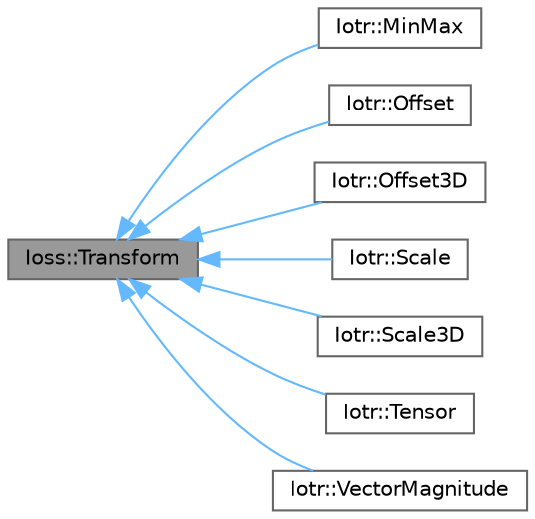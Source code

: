 digraph "Ioss::Transform"
{
 // INTERACTIVE_SVG=YES
 // LATEX_PDF_SIZE
  bgcolor="transparent";
  edge [fontname=Helvetica,fontsize=10,labelfontname=Helvetica,labelfontsize=10];
  node [fontname=Helvetica,fontsize=10,shape=box,height=0.2,width=0.4];
  rankdir="LR";
  Node1 [id="Node000001",label="Ioss::Transform",height=0.2,width=0.4,color="gray40", fillcolor="grey60", style="filled", fontcolor="black",tooltip=" "];
  Node1 -> Node2 [id="edge1_Node000001_Node000002",dir="back",color="steelblue1",style="solid",tooltip=" "];
  Node2 [id="Node000002",label="Iotr::MinMax",height=0.2,width=0.4,color="gray40", fillcolor="white", style="filled",URL="$classIotr_1_1MinMax.html",tooltip=" "];
  Node1 -> Node3 [id="edge2_Node000001_Node000003",dir="back",color="steelblue1",style="solid",tooltip=" "];
  Node3 [id="Node000003",label="Iotr::Offset",height=0.2,width=0.4,color="gray40", fillcolor="white", style="filled",URL="$classIotr_1_1Offset.html",tooltip=" "];
  Node1 -> Node4 [id="edge3_Node000001_Node000004",dir="back",color="steelblue1",style="solid",tooltip=" "];
  Node4 [id="Node000004",label="Iotr::Offset3D",height=0.2,width=0.4,color="gray40", fillcolor="white", style="filled",URL="$classIotr_1_1Offset3D.html",tooltip=" "];
  Node1 -> Node5 [id="edge4_Node000001_Node000005",dir="back",color="steelblue1",style="solid",tooltip=" "];
  Node5 [id="Node000005",label="Iotr::Scale",height=0.2,width=0.4,color="gray40", fillcolor="white", style="filled",URL="$classIotr_1_1Scale.html",tooltip=" "];
  Node1 -> Node6 [id="edge5_Node000001_Node000006",dir="back",color="steelblue1",style="solid",tooltip=" "];
  Node6 [id="Node000006",label="Iotr::Scale3D",height=0.2,width=0.4,color="gray40", fillcolor="white", style="filled",URL="$classIotr_1_1Scale3D.html",tooltip=" "];
  Node1 -> Node7 [id="edge6_Node000001_Node000007",dir="back",color="steelblue1",style="solid",tooltip=" "];
  Node7 [id="Node000007",label="Iotr::Tensor",height=0.2,width=0.4,color="gray40", fillcolor="white", style="filled",URL="$classIotr_1_1Tensor.html",tooltip=" "];
  Node1 -> Node8 [id="edge7_Node000001_Node000008",dir="back",color="steelblue1",style="solid",tooltip=" "];
  Node8 [id="Node000008",label="Iotr::VectorMagnitude",height=0.2,width=0.4,color="gray40", fillcolor="white", style="filled",URL="$classIotr_1_1VectorMagnitude.html",tooltip=" "];
}

